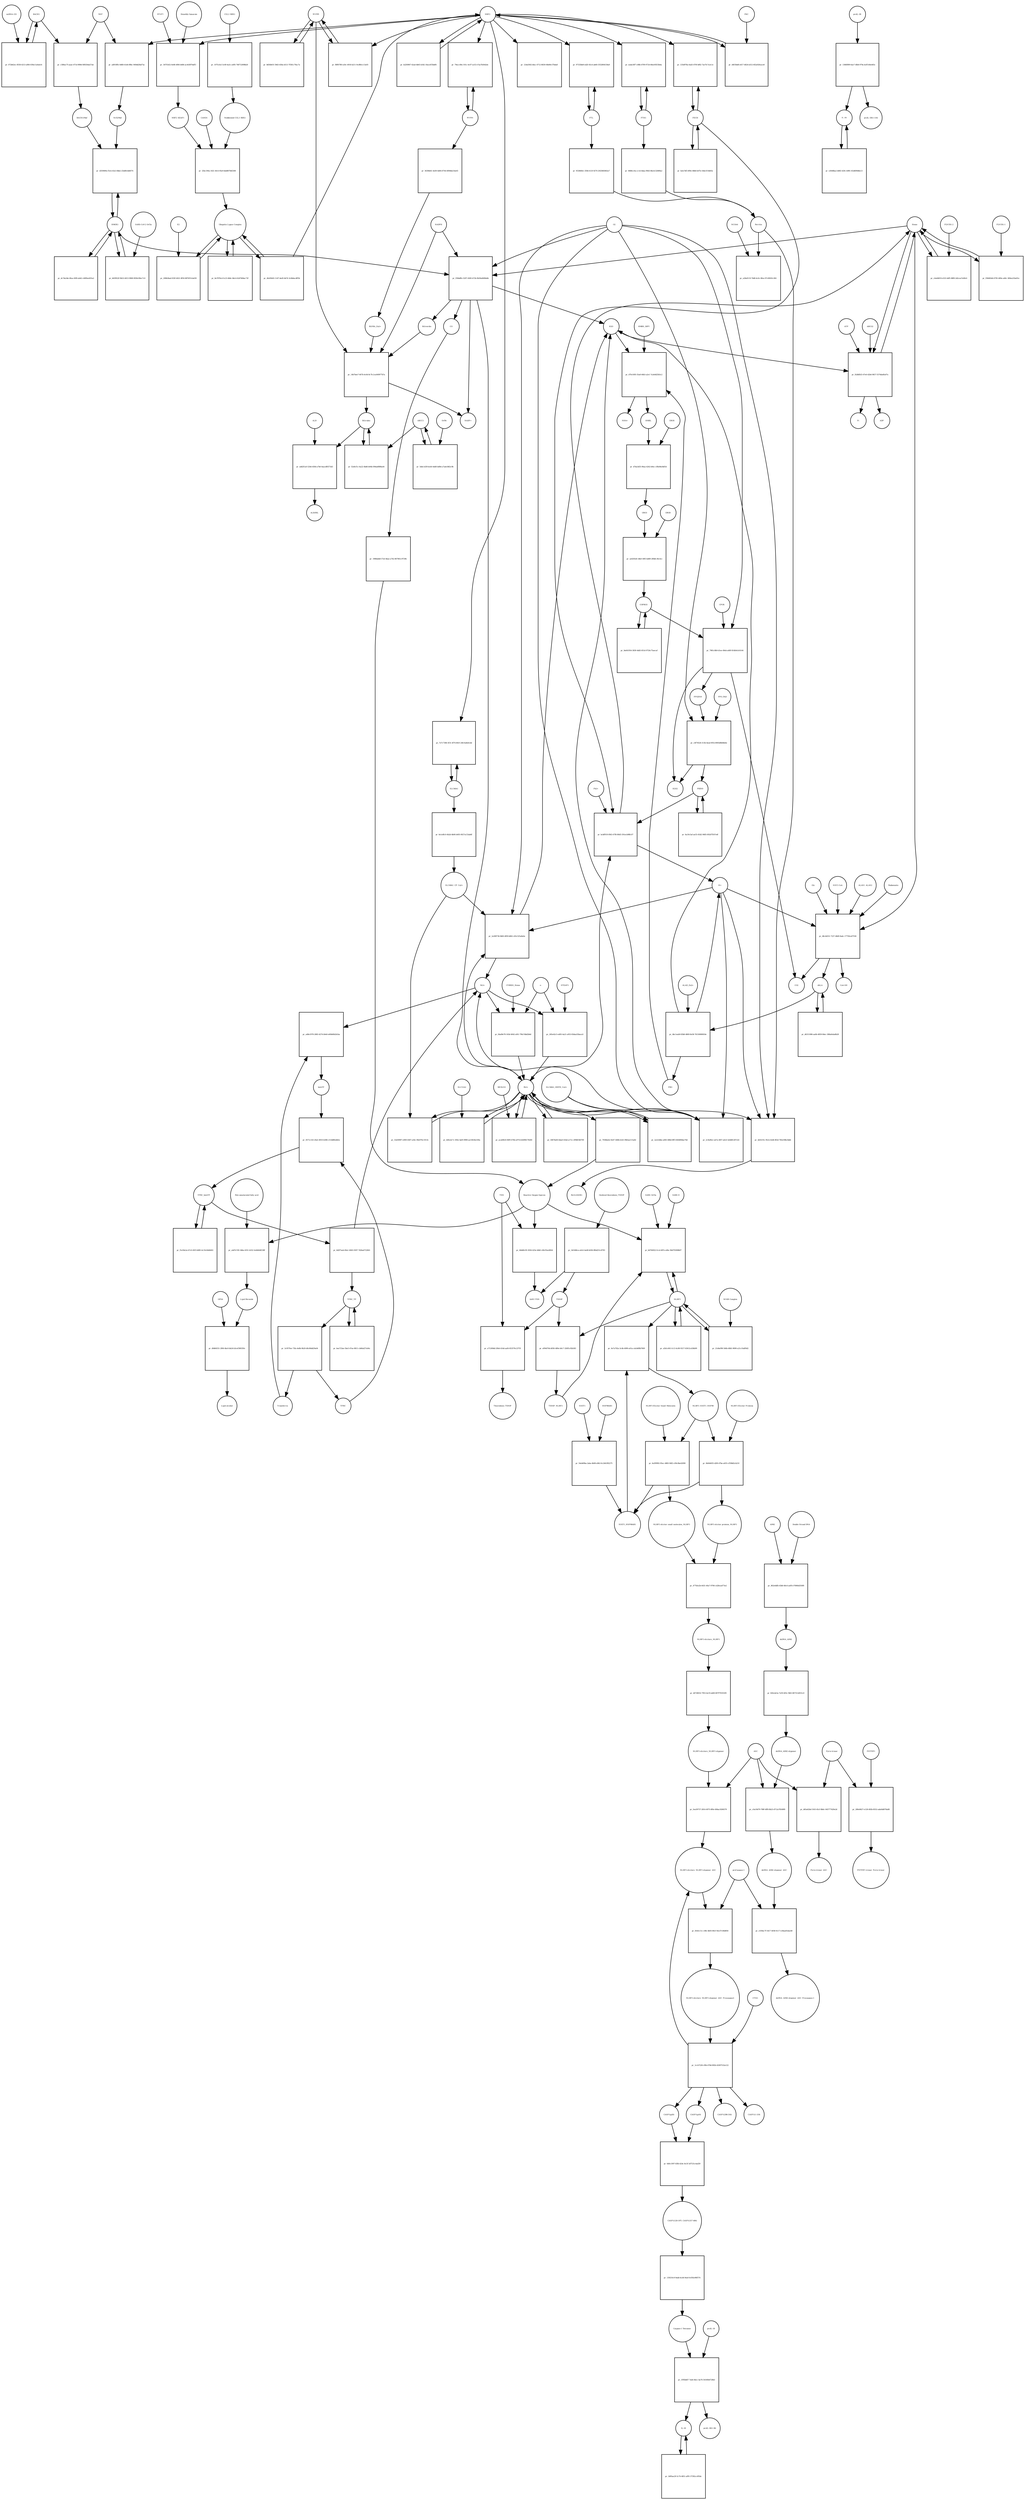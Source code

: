 strict digraph  {
Heme [annotation="urn_miriam_obo.chebi_CHEBI%3A30413", bipartite=0, cls="simple chemical", fontsize=4, label=Heme, shape=circle];
"pr_f30bdffe-5297-4585-b72b-9b39a849bb4b" [annotation="", bipartite=1, cls=process, fontsize=4, label="pr_f30bdffe-5297-4585-b72b-9b39a849bb4b", shape=square];
Biliverdin [annotation="urn_miriam_obo.chebi_CHEBI%3A17033", bipartite=0, cls="simple chemical", fontsize=4, label=Biliverdin, shape=circle];
HMOX1 [annotation=urn_miriam_uniprot_P09601, bipartite=0, cls=macromolecule, fontsize=4, label=HMOX1, shape=circle];
O2 [annotation="urn_miriam_obo.chebi_CHEBI%3A15379", bipartite=0, cls="simple chemical", fontsize=4, label=O2, shape=circle];
NADPH [annotation="urn_miriam_obo.chebi_CHEBI%3A16474", bipartite=0, cls="simple chemical", fontsize=4, label=NADPH, shape=circle];
H2O [annotation="urn_miriam_obo.chebi_CHEBI%3A15377", bipartite=0, cls="simple chemical", fontsize=4, label=H2O, shape=circle];
"Fe2+" [annotation="urn_miriam_obo.chebi_CHEBI%3A29033", bipartite=0, cls="simple chemical", fontsize=4, label="Fe2+", shape=circle];
"NADP+" [annotation="urn_miriam_obo.chebi_CHEBI%3A18009", bipartite=0, cls="simple chemical", fontsize=4, label="NADP+", shape=circle];
CO [annotation="urn_miriam_obo.chebi_CHEBI%3A17245", bipartite=0, cls="simple chemical", fontsize=4, label=CO, shape=circle];
"pr_c6a64819-e533-4df5-88f8-2d2cea7e69c6" [annotation="", bipartite=1, cls=process, fontsize=4, label="pr_c6a64819-e533-4df5-88f8-2d2cea7e69c6", shape=square];
"FLVCR1-2" [annotation=urn_miriam_uniprot_Q9Y5Y0, bipartite=0, cls=macromolecule, fontsize=4, label="FLVCR1-2", shape=circle];
"pr_14b7bee7-667b-4c0d-8c7b-2ca049977b7a" [annotation="", bipartite=1, cls=process, fontsize=4, label="pr_14b7bee7-667b-4c0d-8c7b-2ca049977b7a", shape=square];
Bilirubin [annotation="urn_miriam_obo.chebi_CHEBI%3A16990", bipartite=0, cls="simple chemical", fontsize=4, label=Bilirubin, shape=circle];
BLVRB [annotation=urn_miriam_uniprot_P30043, bipartite=0, cls=macromolecule, fontsize=4, label=BLVRB, shape=circle];
"BLVRA_Zn2+" [annotation="urn_miriam_obo.chebi_CHEBI%3A29805|urn_miriam_uniprot_P53004", bipartite=0, cls=complex, fontsize=4, label="BLVRA_Zn2+", shape=circle];
"pr_f2e8cf1c-6a22-4bd6-b04b-094abf886a44" [annotation="", bipartite=1, cls=process, fontsize=4, label="pr_f2e8cf1c-6a22-4bd6-b04b-094abf886a44", shape=square];
ABCC1 [annotation=urn_miriam_uniprot_P02768, bipartite=0, cls=macromolecule, fontsize=4, label=ABCC1, shape=circle];
"pr_add2f1a0-520d-450b-a7b0-0aacdf6573d3" [annotation="", bipartite=1, cls=process, fontsize=4, label="pr_add2f1a0-520d-450b-a7b0-0aacdf6573d3", shape=square];
ALB [annotation=urn_miriam_uniprot_P02768, bipartite=0, cls=macromolecule, fontsize=4, label=ALB, shape=circle];
"ALB/BIL" [annotation="urn_miriam_uniprot_P02768|urn_miriam_obo.chebi_CHEBI%3A16990", bipartite=0, cls=complex, fontsize=4, label="ALB/BIL", shape=circle];
NRF2 [annotation="", bipartite=0, cls=macromolecule, fontsize=4, label=NRF2, shape=circle];
"pr_ad910ffe-0d68-41d4-89bc-949dd28af7ac" [annotation="", bipartite=1, cls=process, fontsize=4, label="pr_ad910ffe-0d68-41d4-89bc-949dd28af7ac", shape=square];
MAF [annotation=urn_miriam_uniprot_O75444, bipartite=0, cls=macromolecule, fontsize=4, label=MAF, shape=circle];
"Nrf2/Maf" [annotation="", bipartite=0, cls=complex, fontsize=4, label="Nrf2/Maf", shape=circle];
"pr_c586ac7f-aaae-471d-989d-f4f029ab27ab" [annotation="", bipartite=1, cls=process, fontsize=4, label="pr_c586ac7f-aaae-471d-989d-f4f029ab27ab", shape=square];
BACH1 [annotation=urn_miriam_uniprot_O14867, bipartite=0, cls=macromolecule, fontsize=4, label=BACH1, shape=circle];
"BACH1/Maf" [annotation="", bipartite=0, cls=complex, fontsize=4, label="BACH1/Maf", shape=circle];
"pr_072b62ec-8558-4213-af66-039a11a0ab14" [annotation="", bipartite=1, cls=process, fontsize=4, label="pr_072b62ec-8558-4213-af66-039a11a0ab14", shape=square];
"miRNA-155" [annotation=urn_miriam_ncbigene_406947, bipartite=0, cls="nucleic acid feature", fontsize=4, label="miRNA-155", shape=circle];
"pr_d359490e-f5cb-43e3-8bb2-25dd9cbb6074" [annotation="", bipartite=1, cls=process, fontsize=4, label="pr_d359490e-f5cb-43e3-8bb2-25dd9cbb6074", shape=square];
PRIN9 [annotation="urn_miriam_obo.chebi_CHEBI%3A15430", bipartite=0, cls="simple chemical", fontsize=4, label=PRIN9, shape=circle];
"pr_bcbff919-f843-47f8-80d5-591ecb98fc07" [annotation="", bipartite=1, cls=process, fontsize=4, label="pr_bcbff919-f843-47f8-80d5-591ecb98fc07", shape=square];
FECH [annotation=urn_miriam_uniprot_P22830, bipartite=0, cls=macromolecule, fontsize=4, label=FECH, shape=circle];
"Pb2+" [annotation="urn_miriam_obo.chebi_CHEBI%3A27889", bipartite=0, cls="simple chemical", fontsize=4, label="Pb2+", shape=circle];
"H+" [annotation="urn_miriam_obo.chebi_CHEBI%3A15378", bipartite=0, cls="simple chemical", fontsize=4, label="H+", shape=circle];
"SUCC-CoA" [annotation="urn_miriam_obo.chebi_CHEBI%3A57292", bipartite=0, cls="simple chemical", fontsize=4, label="SUCC-CoA", shape=circle];
"pr_48c4d331-7227-48d9-9adc-17759ca07558" [annotation="", bipartite=1, cls=process, fontsize=4, label="pr_48c4d331-7227-48d9-9adc-17759ca07558", shape=square];
dALA [annotation="urn_miriam_obo.chebi_CHEBI%3A356416", bipartite=0, cls="simple chemical", fontsize=4, label=dALA, shape=circle];
ALAS1_ALAS2 [annotation="urn_miriam_uniprot_P13196|urn_miriam_uniprot_P22557", bipartite=0, cls=complex, fontsize=4, label=ALAS1_ALAS2, shape=circle];
Panhematin [annotation="urn_miriam_obo.chebi_CHEBI%3A50385", bipartite=0, cls="simple chemical", fontsize=4, label=Panhematin, shape=circle];
Gly [annotation="urn_miriam_obo.chebi_CHEBI%3A57305", bipartite=0, cls="simple chemical", fontsize=4, label=Gly, shape=circle];
"CoA-SH" [annotation="urn_miriam_obo.chebi_CHEBI%3A15346", bipartite=0, cls="simple chemical", fontsize=4, label="CoA-SH", shape=circle];
CO2 [annotation="urn_miriam_obo.chebi_CHEBI%3A16526", bipartite=0, cls="simple chemical", fontsize=4, label=CO2, shape=circle];
"pr_347f1b52-0e86-4f66-b484-ac443870aff3" [annotation="", bipartite=1, cls=process, fontsize=4, label="pr_347f1b52-0e86-4f66-b484-ac443870aff3", shape=square];
KEAP1 [annotation=urn_miriam_uniprot_Q14145, bipartite=0, cls=macromolecule, fontsize=4, label=KEAP1, shape=circle];
NRF2_KEAP1 [annotation="urn_miriam_uniprot_Q14145|urn_miriam_uniprot_Q16236", bipartite=0, cls=complex, fontsize=4, label=NRF2_KEAP1, shape=circle];
"Dimethly fumarate" [annotation="urn_miriam_obo.chebi_CHEBI%3A76004", bipartite=0, cls="simple chemical", fontsize=4, label="Dimethly fumarate", shape=circle];
"Ubiquitin Ligase Complex" [annotation="urn_miriam_uniprot_Q14145|urn_miriam_uniprot_Q15843|urn_miriam_uniprot_Q13618|urn_miriam_uniprot_P62877|urn_miriam_uniprot_Q16236|urn_miriam_uniprot_P0CG48|urn_miriam_pubmed_19940261|urn_miriam_interpro_IPR000608", bipartite=0, cls=complex, fontsize=4, label="Ubiquitin Ligase Complex", shape=circle];
"pr_8a7878cd-5c23-48dc-8dc4-62d7484ac72f" [annotation="", bipartite=1, cls=process, fontsize=4, label="pr_8a7878cd-5c23-48dc-8dc4-62d7484ac72f", shape=square];
"pr_4bc1eab9-83b8-4869-8e58-76150080818e" [annotation="", bipartite=1, cls=process, fontsize=4, label="pr_4bc1eab9-83b8-4869-8e58-76150080818e", shape=square];
PBG [annotation="urn_miriam_obo.chebi_CHEBI%3A58126", bipartite=0, cls="simple chemical", fontsize=4, label=PBG, shape=circle];
"ALAD_Zn2+" [annotation="urn_miriam_uniprot_P13716|urn_miriam_obo.chebi_CHEBI%3A29105", bipartite=0, cls=complex, fontsize=4, label="ALAD_Zn2+", shape=circle];
"pr_47fe1695-55a8-44b3-a2e1-7a3e8d25b5c2" [annotation="", bipartite=1, cls=process, fontsize=4, label="pr_47fe1695-55a8-44b3-a2e1-7a3e8d25b5c2", shape=square];
HMBL [annotation="urn_miriam_obo.chebi_CHEBI%3A57845", bipartite=0, cls="simple chemical", fontsize=4, label=HMBL, shape=circle];
HMBS_DIPY [annotation="urn_miriam_obo.chebi_CHEBI%3A36319|urn_miriam_uniprot_P08397", bipartite=0, cls=complex, fontsize=4, label=HMBS_DIPY, shape=circle];
"NH4+" [annotation="urn_miriam_obo.chebi_CHEBI%3A28938", bipartite=0, cls="simple chemical", fontsize=4, label="NH4+", shape=circle];
"pr_d7da3d35-96aa-4242-b9ec-cf8e84e4bf5d" [annotation="", bipartite=1, cls=process, fontsize=4, label="pr_d7da3d35-96aa-4242-b9ec-cf8e84e4bf5d", shape=square];
URO3 [annotation="urn_miriam_obo.chebi_CHEBI%3A15437", bipartite=0, cls="simple chemical", fontsize=4, label=URO3, shape=circle];
UROS [annotation=urn_miriam_uniprot_P10746, bipartite=0, cls=macromolecule, fontsize=4, label=UROS, shape=circle];
"pr_ae6292d1-b8ef-49f3-bd69-2f6bfc36c4cc" [annotation="", bipartite=1, cls=process, fontsize=4, label="pr_ae6292d1-b8ef-49f3-bd69-2f6bfc36c4cc", shape=square];
COPRO3 [annotation="urn_miriam_obo.chebi_CHEBI%3A15439", bipartite=0, cls="simple chemical", fontsize=4, label=COPRO3, shape=circle];
UROD [annotation=urn_miriam_uniprot_P06132, bipartite=0, cls=macromolecule, fontsize=4, label=UROD, shape=circle];
"pr_7981c8b9-d1ee-49eb-a68f-814b9cb16144" [annotation="", bipartite=1, cls=process, fontsize=4, label="pr_7981c8b9-d1ee-49eb-a68f-814b9cb16144", shape=square];
PPGEN9 [annotation="urn_miriam_obo.chebi_CHEBI%3A15435", bipartite=0, cls="simple chemical", fontsize=4, label=PPGEN9, shape=circle];
CPOX [annotation=urn_miriam_uniprot_P36551, bipartite=0, cls=macromolecule, fontsize=4, label=CPOX, shape=circle];
H2O2 [annotation="urn_miriam_obo.chebi_CHEBI%3A16240", bipartite=0, cls="simple chemical", fontsize=4, label=H2O2, shape=circle];
"pr_c6f74526-313b-4ead-9f1b-8905d8b0bb4e" [annotation="", bipartite=1, cls=process, fontsize=4, label="pr_c6f74526-313b-4ead-9f1b-8905d8b0bb4e", shape=square];
PPO_FAD [annotation="urn_miriam_obo.chebi_CHEBI%3A16238|urn_miriam_uniprot_P50336", bipartite=0, cls=complex, fontsize=4, label=PPO_FAD, shape=circle];
"pr_b22f4967-42ad-4b65-b342-16acef55bdf4" [annotation="", bipartite=1, cls=process, fontsize=4, label="pr_b22f4967-42ad-4b65-b342-16acef55bdf4", shape=square];
"pr_d6311086-aa0b-4859-84ec-388a0eba8b28" [annotation="", bipartite=1, cls="uncertain process", fontsize=4, label="pr_d6311086-aa0b-4859-84ec-388a0eba8b28", shape=square];
"pr_9a641954-3830-4dd5-851d-9726c75aecaf" [annotation="", bipartite=1, cls="uncertain process", fontsize=4, label="pr_9a641954-3830-4dd5-851d-9726c75aecaf", shape=square];
"pr_6a19c5af-ae55-45d2-9485-692d7f547e4f" [annotation="", bipartite=1, cls="uncertain process", fontsize=4, label="pr_6a19c5af-ae55-45d2-9485-692d7f547e4f", shape=square];
"Poly-unsaturated fatty acid" [annotation="urn_miriam_obo.chebi_CHEBI%3A26208", bipartite=0, cls="simple chemical", fontsize=4, label="Poly-unsaturated fatty acid", shape=circle];
"pr_a4d7e7d5-5dba-4351-b332-5e0d444f238f" [annotation="", bipartite=1, cls=process, fontsize=4, label="pr_a4d7e7d5-5dba-4351-b332-5e0d444f238f", shape=square];
"Lipid Peroxide" [annotation="urn_miriam_obo.chebi_CHEBI%3A61051", bipartite=0, cls="simple chemical", fontsize=4, label="Lipid Peroxide", shape=circle];
"Reactive Oxygen Species" [annotation="urn_miriam_obo.chebi_CHEBI%3A26523", bipartite=0, cls="simple chemical", fontsize=4, label="Reactive Oxygen Species", shape=circle];
"pr_4d1fcf5c-95cb-42d4-8f2d-783e598e3bdb" [annotation="", bipartite=1, cls=process, fontsize=4, label="pr_4d1fcf5c-95cb-42d4-8f2d-783e598e3bdb", shape=square];
"Fe(3+)O(OH)" [annotation="urn_miriam_obo.chebi_CHEBI%3A78619", bipartite=0, cls="simple chemical", fontsize=4, label="Fe(3+)O(OH)", shape=circle];
Ferritin [annotation=urn_miriam_uniprot_P02794, bipartite=0, cls=complex, fontsize=4, label=Ferritin, shape=circle];
"pr_53e00997-e909-4587-a56c-90e976c1911b" [annotation="", bipartite=1, cls=process, fontsize=4, label="pr_53e00997-e909-4587-a56c-90e976c1911b", shape=square];
"SLC40A1_CP_Cu2+" [annotation="urn_miriam_uniprot_P00450|urn_miriam_uniprot_Q9NP59|urn_miriam_obo.chebi_CHEBI%3A29036", bipartite=0, cls=complex, fontsize=4, label="SLC40A1_CP_Cu2+", shape=circle];
"pr_2a589736-8bf6-4f09-b862-c83c525a8e6e" [annotation="", bipartite=1, cls=process, fontsize=4, label="pr_2a589736-8bf6-4f09-b862-c83c525a8e6e", shape=square];
"Fe3+" [annotation="urn_miriam_obo.chebi_CHEBI%3A29034", bipartite=0, cls="simple chemical", fontsize=4, label="Fe3+", shape=circle];
SLC40A1 [annotation=urn_miriam_ncbigene_30061, bipartite=0, cls="nucleic acid feature", fontsize=4, label=SLC40A1, shape=circle];
"pr_7e7c7384-5f31-4f74-861f-24fc0a8e6cbd" [annotation="", bipartite=1, cls=process, fontsize=4, label="pr_7e7c7384-5f31-4f74-861f-24fc0a8e6cbd", shape=square];
FTH1 [annotation=urn_miriam_ncbigene_2495, bipartite=0, cls="nucleic acid feature", fontsize=4, label=FTH1, shape=circle];
"pr_eada18f7-c88b-4709-9724-66ee95f33b4a" [annotation="", bipartite=1, cls=process, fontsize=4, label="pr_eada18f7-c88b-4709-9724-66ee95f33b4a", shape=square];
FTL [annotation=urn_miriam_ncbigene_2512, bipartite=0, cls="nucleic acid feature", fontsize=4, label=FTL, shape=circle];
"pr_97333bb9-ed2f-45c4-ab60-3552804158a9" [annotation="", bipartite=1, cls=process, fontsize=4, label="pr_97333bb9-ed2f-45c4-ab60-3552804158a9", shape=square];
"pr_0688cc0a-cc1d-4daa-99d3-8bcb132889a2" [annotation="", bipartite=1, cls=process, fontsize=4, label="pr_0688cc0a-cc1d-4daa-99d3-8bcb132889a2", shape=square];
"pr_953840b1-359d-413f-9270-2925883662e7" [annotation="", bipartite=1, cls=process, fontsize=4, label="pr_953840b1-359d-413f-9270-2925883662e7", shape=square];
"pr_135d978a-0ad3-470f-bf82-7ae7fc7a3c1e" [annotation="", bipartite=1, cls=process, fontsize=4, label="pr_135d978a-0ad3-470f-bf82-7ae7fc7a3c1e", shape=square];
"pr_fafa7df3-8f9e-48b8-b47b-10de1f14b05e" [annotation="", bipartite=1, cls=process, fontsize=4, label="pr_fafa7df3-8f9e-48b8-b47b-10de1f14b05e", shape=square];
"pr_dc7da3de-6faa-45f8-ab42-c40f0ee655a2" [annotation="", bipartite=1, cls=process, fontsize=4, label="pr_dc7da3de-6faa-45f8-ab42-c40f0ee655a2", shape=square];
BLVRA [annotation=urn_miriam_ncbigene_644, bipartite=0, cls="nucleic acid feature", fontsize=4, label=BLVRA, shape=circle];
"pr_79acc49a-101c-4c07-acf2-e7aa7b5642dc" [annotation="", bipartite=1, cls=process, fontsize=4, label="pr_79acc49a-101c-4c07-acf2-e7aa7b5642dc", shape=square];
"pr_f8ff6780-e20c-4918-b211-9cd9b1c13a93" [annotation="", bipartite=1, cls=process, fontsize=4, label="pr_f8ff6780-e20c-4918-b211-9cd9b1c13a93", shape=square];
"pr_8d56b01f-39d3-458a-b513-7f581c79ac7a" [annotation="", bipartite=1, cls=process, fontsize=4, label="pr_8d56b01f-39d3-458a-b513-7f581c79ac7a", shape=square];
"pr_3639bfd1-4e69-4d04-8744-6f00bb21be45" [annotation="", bipartite=1, cls=process, fontsize=4, label="pr_3639bfd1-4e69-4d04-8744-6f00bb21be45", shape=square];
"pr_6e1e8fc0-4b2d-4b06-b493-0027a133ab6f" [annotation="", bipartite=1, cls=process, fontsize=4, label="pr_6e1e8fc0-4b2d-4b06-b493-0027a133ab6f", shape=square];
"pr_a28a9119-76d8-4c0c-8fea-97c08501c961" [annotation="", bipartite=1, cls=process, fontsize=4, label="pr_a28a9119-76d8-4c0c-8fea-97c08501c961", shape=square];
NCOA4 [annotation=urn_miriam_uniprot_Q13772, bipartite=0, cls=macromolecule, fontsize=4, label=NCOA4, shape=circle];
"pr_fdad9e78-165d-4042-af41-79fa7dbd2b6d" [annotation="", bipartite=1, cls=process, fontsize=4, label="pr_fdad9e78-165d-4042-af41-79fa7dbd2b6d", shape=square];
CYBRD1_Heme [annotation="urn_miriam_uniprot_Q53TN4|urn_miriam_obo.chebi_CHEBI%3A30413", bipartite=0, cls=complex, fontsize=4, label=CYBRD1_Heme, shape=circle];
"e-" [annotation="urn_miriam_obo.chebi_CHEBI%3A10545", bipartite=0, cls="simple chemical", fontsize=4, label="e-", shape=circle];
"pr_b04cdc7c-595e-4af0-9990-ae10434e100a" [annotation="", bipartite=1, cls=process, fontsize=4, label="pr_b04cdc7c-595e-4af0-9990-ae10434e100a", shape=square];
SLC11A2 [annotation=urn_miriam_uniprot_P49281, bipartite=0, cls=macromolecule, fontsize=4, label=SLC11A2, shape=circle];
"pr_d9d64551-2f66-4bc6-bb24-b3cef380350c" [annotation="", bipartite=1, cls=process, fontsize=4, label="pr_d9d64551-2f66-4bc6-bb24-b3cef380350c", shape=square];
"Lipid alcohol" [annotation="urn_miriam_obo.chebi_CHEBI%3A24026", bipartite=0, cls="simple chemical", fontsize=4, label="Lipid alcohol", shape=circle];
GPX4 [annotation=urn_miriam_uniprot_P36969, bipartite=0, cls=macromolecule, fontsize=4, label=GPX4, shape=circle];
"pr_b65f922f-9b53-4013-9969-9f28c99ec7c0" [annotation="", bipartite=1, cls=process, fontsize=4, label="pr_b65f922f-9b53-4013-9969-9f28c99ec7c0", shape=square];
"SARS-CoV-2 Orf3a" [annotation="urn_miriam_uniprot_P0DTC3|urn_miriam_taxonomy_2697049", bipartite=0, cls=macromolecule, fontsize=4, label="SARS-CoV-2 Orf3a", shape=circle];
"pr_7936beb2-9e47-448b-b1d1-f8b5ae115a82" [annotation="", bipartite=1, cls=process, fontsize=4, label="pr_7936beb2-9e47-448b-b1d1-f8b5ae115a82", shape=square];
"pr_5ddc1d39-bcb0-4dd0-bd9d-a7adcfd62c9b" [annotation="", bipartite=1, cls=process, fontsize=4, label="pr_5ddc1d39-bcb0-4dd0-bd9d-a7adcfd62c9b", shape=square];
Orf9c [annotation=urn_miriam_taxonomy_2697049, bipartite=0, cls=macromolecule, fontsize=4, label=Orf9c, shape=circle];
CUL3_RBX1 [annotation="urn_miriam_uniprot_Q13618|urn_miriam_uniprot_P62877", bipartite=0, cls=complex, fontsize=4, label=CUL3_RBX1, shape=circle];
"pr_1075cfa5-5c69-4a3c-a495-748712698b26" [annotation="", bipartite=1, cls=process, fontsize=4, label="pr_1075cfa5-5c69-4a3c-a495-748712698b26", shape=square];
"Neddylated CUL3_RBX1" [annotation="urn_miriam_uniprot_Q15843|urn_miriam_uniprot_Q13618|urn_miriam_uniprot_P62877", bipartite=0, cls=complex, fontsize=4, label="Neddylated CUL3_RBX1", shape=circle];
"pr_124a0362-bfac-4712-8630-04b00c57bda8" [annotation="", bipartite=1, cls=process, fontsize=4, label="pr_124a0362-bfac-4712-8630-04b00c57bda8", shape=square];
"pr_25bc190a-1821-4fc6-95e9-bbd8078d5308" [annotation="", bipartite=1, cls=process, fontsize=4, label="pr_25bc190a-1821-4fc6-95e9-bbd8078d5308", shape=square];
CAND1 [annotation=urn_miriam_uniprot_Q86VP6, bipartite=0, cls=macromolecule, fontsize=4, label=CAND1, shape=circle];
E2 [annotation=urn_miriam_interpro_IPR000608, bipartite=0, cls=macromolecule, fontsize=4, label=E2, shape=circle];
"pr_208b3bad-933f-4021-8f50-887fd7e5a639" [annotation="", bipartite=1, cls=process, fontsize=4, label="pr_208b3bad-933f-4021-8f50-887fd7e5a639", shape=square];
"pr_d4f1fbd8-e617-4824-b312-6f2a92feace8" [annotation="", bipartite=1, cls=process, fontsize=4, label="pr_d4f1fbd8-e617-4824-b312-6f2a92feace8", shape=square];
PKC [annotation="urn_miriam_pubmed_12198130|urn_miriam_interpro_IPR012233", bipartite=0, cls=macromolecule, fontsize=4, label=PKC, shape=circle];
"pr_f38483d4-6795-409e-a40c-369ea31be91e" [annotation="", bipartite=1, cls=process, fontsize=4, label="pr_f38483d4-6795-409e-a40c-369ea31be91e", shape=square];
"FLVCR1-1" [annotation=urn_miriam_uniprot_Q9Y5Y0, bipartite=0, cls=macromolecule, fontsize=4, label="FLVCR1-1", shape=circle];
"pr_92dbfb53-47e6-42b4-9657-5574da6fa07a" [annotation="", bipartite=1, cls=process, fontsize=4, label="pr_92dbfb53-47e6-42b4-9657-5574da6fa07a", shape=square];
ABCG2 [annotation=urn_miriam_uniprot_Q9UNQ0, bipartite=0, cls="macromolecule multimer", fontsize=4, label=ABCG2, shape=circle];
ATP [annotation="urn_miriam_obo.chebi_CHEBI%3A30616", bipartite=0, cls="simple chemical", fontsize=4, label=ATP, shape=circle];
Pi [annotation="urn_miriam_obo.chebi_CHEBI%3A18367", bipartite=0, cls="simple chemical", fontsize=4, label=Pi, shape=circle];
ADP [annotation="urn_miriam_obo.chebi_CHEBI%3A456216", bipartite=0, cls="simple chemical", fontsize=4, label=ADP, shape=circle];
"pr_2a3cb4be-a083-486d-8ff3-6644f68ae76d" [annotation="", bipartite=1, cls=process, fontsize=4, label="pr_2a3cb4be-a083-486d-8ff3-6644f68ae76d", shape=square];
"SLC40A1_HEPH_Cu2+" [annotation="urn_miriam_uniprot_Q9BQS7|urn_miriam_uniprot_Q9NP59|urn_miriam_obo.chebi_CHEBI%3A28694", bipartite=0, cls=complex, fontsize=4, label="SLC40A1_HEPH_Cu2+", shape=circle];
"pr_2c9a9fa1-ab7a-4f47-a6c6-5e8d81287cb5" [annotation="", bipartite=1, cls=process, fontsize=4, label="pr_2c9a9fa1-ab7a-4f47-a6c6-5e8d81287cb5", shape=square];
"pr_ed8e1978-2883-4274-b9e8-e60b60b2b1ba" [annotation="", bipartite=1, cls=process, fontsize=4, label="pr_ed8e1978-2883-4274-b9e8-e60b60b2b1ba", shape=square];
Transferrin [annotation=urn_miriam_uniprot_P02787, bipartite=0, cls=macromolecule, fontsize=4, label=Transferrin, shape=circle];
holoTF [annotation="urn_miriam_uniprot_P02787|urn_miriam_obo.chebi_CHEBI%3A29034", bipartite=0, cls=complex, fontsize=4, label=holoTF, shape=circle];
TFRC [annotation=urn_miriam_uniprot_P02786, bipartite=0, cls="macromolecule multimer", fontsize=4, label=TFRC, shape=circle];
"pr_0571c143-20a5-4910-b308-c514d80edb5e" [annotation="", bipartite=1, cls=process, fontsize=4, label="pr_0571c143-20a5-4910-b308-c514d80edb5e", shape=square];
TFRC_holoTF [annotation="urn_miriam_uniprot_P02787|urn_miriam_obo.chebi_CHEBI%3A29034|urn_miriam_uniprot_P02786", bipartite=0, cls=complex, fontsize=4, label=TFRC_holoTF, shape=circle];
"pr_f1e50e2a-b7c0-45f3-b085-4c33c64d4402" [annotation="", bipartite=1, cls=process, fontsize=4, label="pr_f1e50e2a-b7c0-45f3-b085-4c33c64d4402", shape=square];
"pr_6d2f7aab-00a1-4045-9307-7d2ba4722841" [annotation="", bipartite=1, cls=process, fontsize=4, label="pr_6d2f7aab-00a1-4045-9307-7d2ba4722841", shape=square];
TFRC_TF [annotation="urn_miriam_uniprot_P02787|urn_miriam_uniprot_P02786", bipartite=0, cls=complex, fontsize=4, label=TFRC_TF, shape=circle];
"pr_265e42c5-ed05-4a21-a953-83daa55baca5" [annotation="", bipartite=1, cls=process, fontsize=4, label="pr_265e42c5-ed05-4a21-a953-83daa55baca5", shape=square];
STEAP3 [annotation=urn_miriam_uniprot_Q658P3, bipartite=0, cls=macromolecule, fontsize=4, label=STEAP3, shape=circle];
"pr_acafd9c8-06f9-474b-a974-b1b996178200" [annotation="", bipartite=1, cls=process, fontsize=4, label="pr_acafd9c8-06f9-474b-a974-b1b996178200", shape=square];
MCOLN1 [annotation=urn_miriam_uniprot_Q9GZU1, bipartite=0, cls=macromolecule, fontsize=4, label=MCOLN1, shape=circle];
"pr_5067be83-bba0-41bd-a17e-c3f9bf546709" [annotation="", bipartite=1, cls=process, fontsize=4, label="pr_5067be83-bba0-41bd-a17e-c3f9bf546709", shape=square];
"pr_bea723ae-5be5-47ae-8811-cb66af27a04c" [annotation="", bipartite=1, cls=process, fontsize=4, label="pr_bea723ae-5be5-47ae-8811-cb66af27a04c", shape=square];
"pr_3c957fee-73fa-4e8b-9b20-d0c86dd29a04" [annotation="", bipartite=1, cls=process, fontsize=4, label="pr_3c957fee-73fa-4e8b-9b20-d0c86dd29a04", shape=square];
"pr_4fa95645-11d7-4ed5-bb74-3c6b6acdff3b" [annotation="", bipartite=1, cls=process, fontsize=4, label="pr_4fa95645-11d7-4ed5-bb74-3c6b6acdff3b", shape=square];
"Oxidized thioredoxin_TXNIP" [annotation="urn_miriam_uniprot_P10599|urn_miriam_uniprot_Q9H3M7", bipartite=0, cls=complex, fontsize=4, label="Oxidized thioredoxin_TXNIP", shape=circle];
"pr_5d1466ca-a0c6-4a48-b036-8fbd251c8783" [annotation="", bipartite=1, cls=process, fontsize=4, label="pr_5d1466ca-a0c6-4a48-b036-8fbd251c8783", shape=square];
TXNIP [annotation=urn_miriam_uniprot_Q9H3M7, bipartite=0, cls=macromolecule, fontsize=4, label=TXNIP, shape=circle];
"2xHC-TXN" [annotation=urn_miriam_uniprot_P10599, bipartite=0, cls=macromolecule, fontsize=4, label="2xHC-TXN", shape=circle];
NLRP3 [annotation=urn_miriam_uniprot_Q96P20, bipartite=0, cls=macromolecule, fontsize=4, label=NLRP3, shape=circle];
"pr_21d4ef98-546b-48b5-9690-a21c10aff0d2" [annotation="", bipartite=1, cls=process, fontsize=4, label="pr_21d4ef98-546b-48b5-9690-a21c10aff0d2", shape=square];
"Nf-KB Complex" [annotation="urn_miriam_uniprot_P19838|urn_miriam_uniprot_Q04206|urn_miriam_uniprot_Q00653", bipartite=0, cls=complex, fontsize=4, label="Nf-KB Complex", shape=circle];
"pr_a5b1c661-fc13-4c80-9217-63612cd34b99" [annotation="", bipartite=1, cls=process, fontsize=4, label="pr_a5b1c661-fc13-4c80-9217-63612cd34b99", shape=square];
TXN [annotation=urn_miriam_uniprot_P10599, bipartite=0, cls=macromolecule, fontsize=4, label=TXN, shape=circle];
"pr_46dd0c95-5056-425e-b6bf-c60cf5ee083d" [annotation="", bipartite=1, cls=process, fontsize=4, label="pr_46dd0c95-5056-425e-b6bf-c60cf5ee083d", shape=square];
"pr_a71269dd-20b4-414d-aaf4-653570c2375f" [annotation="", bipartite=1, cls=process, fontsize=4, label="pr_a71269dd-20b4-414d-aaf4-653570c2375f", shape=square];
Thioredoxin_TXNIP [annotation="urn_miriam_uniprot_P10599|urn_miriam_uniprot_Q9H3M7", bipartite=0, cls=complex, fontsize=4, label=Thioredoxin_TXNIP, shape=circle];
HSP90AB1 [annotation=urn_miriam_uniprot_P08238, bipartite=0, cls=macromolecule, fontsize=4, label=HSP90AB1, shape=circle];
"pr_54eb69ba-2aba-4b08-a9b3-0c2441f82275" [annotation="", bipartite=1, cls=process, fontsize=4, label="pr_54eb69ba-2aba-4b08-a9b3-0c2441f82275", shape=square];
SUGT1 [annotation=urn_miriam_uniprot_Q9Y2Z0, bipartite=0, cls=macromolecule, fontsize=4, label=SUGT1, shape=circle];
SUGT1_HSP90AB1 [annotation="urn_miriam_uniprot_P08238|urn_miriam_uniprot_Q9Y2Z0", bipartite=0, cls=complex, fontsize=4, label=SUGT1_HSP90AB1, shape=circle];
"pr_0e7a702a-3c4b-4090-a01a-cdcb6f8b7669" [annotation="", bipartite=1, cls=process, fontsize=4, label="pr_0e7a702a-3c4b-4090-a01a-cdcb6f8b7669", shape=square];
NLRP3_SUGT1_HSP90 [annotation="urn_miriam_uniprot_P08238|urn_miriam_uniprot_Q96P20|urn_miriam_uniprot_Q9Y2Z0", bipartite=0, cls=complex, fontsize=4, label=NLRP3_SUGT1_HSP90, shape=circle];
"pr_ef94470d-d056-489e-b0c7-326f5c92b383" [annotation="", bipartite=1, cls=process, fontsize=4, label="pr_ef94470d-d056-489e-b0c7-326f5c92b383", shape=square];
TXNIP_NLRP3 [annotation="urn_miriam_uniprot_Q9H3M7|urn_miriam_uniprot_Q96P20", bipartite=0, cls=complex, fontsize=4, label=TXNIP_NLRP3, shape=circle];
"NLRP3 Elicitor Proteins" [annotation="urn_miriam_uniprot_P05067|urn_miriam_uniprot_P09616", bipartite=0, cls=macromolecule, fontsize=4, label="NLRP3 Elicitor Proteins", shape=circle];
"pr_6b044655-d2f6-47be-a655-cf59b82cb210" [annotation="", bipartite=1, cls=process, fontsize=4, label="pr_6b044655-d2f6-47be-a655-cf59b82cb210", shape=square];
"NLRP3 elicitor proteins_NLRP3" [annotation="urn_miriam_uniprot_P09616|urn_miriam_uniprot_P05067|urn_miriam_uniprot_Q96P20", bipartite=0, cls=complex, fontsize=4, label="NLRP3 elicitor proteins_NLRP3", shape=circle];
"NLRP3 Elicitor Small Molecules" [annotation="urn_miriam_obo.chebi_CHEBI%3A46661|urn_miriam_obo.chebi_CHEBI%3A16336|urn_miriam_obo.chebi_CHEBI%3A30563", bipartite=0, cls="simple chemical", fontsize=4, label="NLRP3 Elicitor Small Molecules", shape=circle];
"pr_6a5f9992-95ec-4883-94f2-c09c0be42090" [annotation="", bipartite=1, cls=process, fontsize=4, label="pr_6a5f9992-95ec-4883-94f2-c09c0be42090", shape=square];
"NLRP3 elicitor small molecules_NLRP3" [annotation="urn_miriam_obo.chebi_CHEBI%3A46661|urn_miriam_obo.chebi_CHEBI%3A16336|urn_miriam_obo.chebi_CHEBI%3A30563|urn_miriam_uniprot_Q96P20", bipartite=0, cls=complex, fontsize=4, label="NLRP3 elicitor small molecules_NLRP3", shape=circle];
"pr_477b5e2b-6431-40a7-9706-cd28caef73e2" [annotation="", bipartite=1, cls=process, fontsize=4, label="pr_477b5e2b-6431-40a7-9706-cd28caef73e2", shape=square];
"NLRP3 elicitors_NLRP3" [annotation="urn_miriam_uniprot_P05067|urn_miriam_uniprot_P09616|urn_miriam_uniprot_P08238|urn_miriam_uniprot_Q96P20|urn_miriam_uniprot_Q9Y2Z0|urn_miriam_obo.chebi_CHEBI%3A46661|urn_miriam_obo.chebi_CHEBI%3A16336|urn_miriam_obo.chebi_CHEBI%3A30563", bipartite=0, cls=complex, fontsize=4, label="NLRP3 elicitors_NLRP3", shape=circle];
"pr_d4728032-7953-4e19-ab00-807f791933f5" [annotation="", bipartite=1, cls=process, fontsize=4, label="pr_d4728032-7953-4e19-ab00-807f791933f5", shape=square];
"NLRP3 elicitors_NLRP3 oligomer" [annotation="urn_miriam_obo.chebi_CHEBI%3A36080", bipartite=0, cls="complex multimer", fontsize=4, label="NLRP3 elicitors_NLRP3 oligomer", shape=circle];
"pr_5ea59737-2814-4975-8f0e-684ac9206579" [annotation="", bipartite=1, cls=process, fontsize=4, label="pr_5ea59737-2814-4975-8f0e-684ac9206579", shape=square];
ASC [annotation=urn_miriam_uniprot_Q9ULZ3, bipartite=0, cls=macromolecule, fontsize=4, label=ASC, shape=circle];
"NLRP3 elicitors_NLRP3 oligomer_ASC" [annotation="urn_miriam_uniprot_Q9ULZ3|urn_miriam_obo.chebi_CHEBI%3A36080", bipartite=0, cls="complex multimer", fontsize=4, label="NLRP3 elicitors_NLRP3 oligomer_ASC", shape=circle];
"pr_8343c11c-c8fe-4b93-80cf-9ee37c66d856" [annotation="", bipartite=1, cls=process, fontsize=4, label="pr_8343c11c-c8fe-4b93-80cf-9ee37c66d856", shape=square];
"proCaspase-1" [annotation=urn_miriam_uniprot_P29466, bipartite=0, cls=macromolecule, fontsize=4, label="proCaspase-1", shape=circle];
"NLRP3 elicitors_NLRP3 oligomer_ASC_Procaspase1" [annotation="urn_miriam_uniprot_P29466|urn_miriam_uniprot_Q9ULZ3", bipartite=0, cls="complex multimer", fontsize=4, label="NLRP3 elicitors_NLRP3 oligomer_ASC_Procaspase1", shape=circle];
"pr_d65a62bd-3163-45cf-8b6c-045777429e2d" [annotation="", bipartite=1, cls=process, fontsize=4, label="pr_d65a62bd-3163-45cf-8b6c-045777429e2d", shape=square];
"Pyrin trimer" [annotation=urn_miriam_uniprot_O15553, bipartite=0, cls=complex, fontsize=4, label="Pyrin trimer", shape=circle];
"Pyrin trimer_ASC" [annotation="urn_miriam_uniprot_O15553|urn_miriam_uniprot_Q9ULZ3", bipartite=0, cls=complex, fontsize=4, label="Pyrin trimer_ASC", shape=circle];
"pr_280e8627-e128-492b-8552-ada0dd078a88" [annotation="", bipartite=1, cls=process, fontsize=4, label="pr_280e8627-e128-492b-8552-ada0dd078a88", shape=square];
PSTPIP1 [annotation=urn_miriam_uniprot_O43586, bipartite=0, cls="macromolecule multimer", fontsize=4, label=PSTPIP1, shape=circle];
"PSTPIP1 trimer_Pyrin trimer" [annotation="urn_miriam_uniprot_O15553|urn_miriam_uniprot_O43586", bipartite=0, cls=complex, fontsize=4, label="PSTPIP1 trimer_Pyrin trimer", shape=circle];
"Double Strand DNA" [annotation="urn_miriam_obo.chebi_CHEBI%3A16991", bipartite=0, cls="simple chemical", fontsize=4, label="Double Strand DNA", shape=circle];
"pr_802e6dfb-43b8-48c6-aef8-e70966d350f8" [annotation="", bipartite=1, cls=process, fontsize=4, label="pr_802e6dfb-43b8-48c6-aef8-e70966d350f8", shape=square];
dsDNA_AIM2 [annotation="urn_miriam_obo.chebi_CHEBI%3A16991|urn_miriam_uniprot_O14862", bipartite=0, cls=complex, fontsize=4, label=dsDNA_AIM2, shape=circle];
AIM2 [annotation=urn_miriam_uniprot_O14862, bipartite=0, cls=macromolecule, fontsize=4, label=AIM2, shape=circle];
"pr_826cde5a-7e59-405c-9bf2-867312d551c0" [annotation="", bipartite=1, cls=process, fontsize=4, label="pr_826cde5a-7e59-405c-9bf2-867312d551c0", shape=square];
"dsDNA_AIM2 oligomer" [annotation="urn_miriam_obo.chebi_CHEBI%3A36080", bipartite=0, cls=complex, fontsize=4, label="dsDNA_AIM2 oligomer", shape=circle];
"pr_c0a19d79-789f-4ff8-8b23-d712a78549f8" [annotation="", bipartite=1, cls=process, fontsize=4, label="pr_c0a19d79-789f-4ff8-8b23-d712a78549f8", shape=square];
"dsDNA_AIM2 oligomer_ASC" [annotation="urn_miriam_obo.chebi_CHEBI%3A36080|urn_miriam_uniprot_Q9ULZ3", bipartite=0, cls=complex, fontsize=4, label="dsDNA_AIM2 oligomer_ASC", shape=circle];
"pr_c039ac7f-5417-4058-9c17-e36aa81dae40" [annotation="", bipartite=1, cls=process, fontsize=4, label="pr_c039ac7f-5417-4058-9c17-e36aa81dae40", shape=square];
"dsDNA_AIM2 oligomer_ASC_Procaspase-1" [annotation="", bipartite=0, cls=complex, fontsize=4, label="dsDNA_AIM2 oligomer_ASC_Procaspase-1", shape=circle];
"pr_1ccb7228-cf6b-478d-892b-42007532a122" [annotation="", bipartite=1, cls=process, fontsize=4, label="pr_1ccb7228-cf6b-478d-892b-42007532a122", shape=square];
"CASP1(p20)" [annotation=urn_miriam_uniprot_P29466, bipartite=0, cls=macromolecule, fontsize=4, label="CASP1(p20)", shape=circle];
CTSG [annotation=urn_miriam_uniprot_P08311, bipartite=0, cls=macromolecule, fontsize=4, label=CTSG, shape=circle];
"CASP1(298-316)" [annotation=urn_miriam_uniprot_P29466, bipartite=0, cls=macromolecule, fontsize=4, label="CASP1(298-316)", shape=circle];
"CASP1(1-119)" [annotation=urn_miriam_uniprot_P29466, bipartite=0, cls=macromolecule, fontsize=4, label="CASP1(1-119)", shape=circle];
"CASP1(p10)" [annotation=urn_miriam_uniprot_P29466, bipartite=0, cls=macromolecule, fontsize=4, label="CASP1(p10)", shape=circle];
"pr_6d0c1997-83fb-424c-8c3f-5d7531c4ad39" [annotation="", bipartite=1, cls=process, fontsize=4, label="pr_6d0c1997-83fb-424c-8c3f-5d7531c4ad39", shape=square];
"CASP1(120-197)_CASP1(317-404)" [annotation=urn_miriam_uniprot_P29466, bipartite=0, cls=complex, fontsize=4, label="CASP1(120-197)_CASP1(317-404)", shape=circle];
"pr_139210c9-9add-4cd4-9ea0-fe592e96f574" [annotation="", bipartite=1, cls=process, fontsize=4, label="pr_139210c9-9add-4cd4-9ea0-fe592e96f574", shape=square];
"Caspase-1 Tetramer" [annotation=urn_miriam_uniprot_P29466, bipartite=0, cls="complex multimer", fontsize=4, label="Caspase-1 Tetramer", shape=circle];
"proIL-1B" [annotation=urn_miriam_uniprot_P01584, bipartite=0, cls=macromolecule, fontsize=4, label="proIL-1B", shape=circle];
"pr_1366f899-6ae7-4fb8-979a-bcff140e465c" [annotation="", bipartite=1, cls=process, fontsize=4, label="pr_1366f899-6ae7-4fb8-979a-bcff140e465c", shape=square];
"IL-1B" [annotation=urn_miriam_uniprot_P01584, bipartite=0, cls=macromolecule, fontsize=4, label="IL-1B", shape=circle];
"proIL-1B(1-116)" [annotation=urn_miriam_uniprot_P01584, bipartite=0, cls=macromolecule, fontsize=4, label="proIL-1B(1-116)", shape=circle];
"pr_e3648ba2-b883-429c-b9f6-102d699d6e13" [annotation="", bipartite=1, cls="omitted process", fontsize=4, label="pr_e3648ba2-b883-429c-b9f6-102d699d6e13", shape=square];
"pr_b6764922-fccd-487e-a0bc-9b47f2008b97" [annotation="", bipartite=1, cls=process, fontsize=4, label="pr_b6764922-fccd-487e-a0bc-9b47f2008b97", shape=square];
"SARS E" [annotation=urn_miriam_uniprot_P59637, bipartite=0, cls=macromolecule, fontsize=4, label="SARS E", shape=circle];
"SARS Orf3a" [annotation=urn_miriam_uniprot_P59632, bipartite=0, cls=macromolecule, fontsize=4, label="SARS Orf3a", shape=circle];
"proIL-18" [annotation=urn_miriam_uniprot_Q14116, bipartite=0, cls=macromolecule, fontsize=4, label="proIL-18", shape=circle];
"pr_1f95bb67-7ab4-4bcc-ba76-54160b4728b3" [annotation="", bipartite=1, cls=process, fontsize=4, label="pr_1f95bb67-7ab4-4bcc-ba76-54160b4728b3", shape=square];
"IL-18" [annotation=urn_miriam_uniprot_Q14116, bipartite=0, cls=macromolecule, fontsize=4, label="IL-18", shape=circle];
"proIL-18(1-36)" [annotation=urn_miriam_uniprot_Q14116, bipartite=0, cls=macromolecule, fontsize=4, label="proIL-18(1-36)", shape=circle];
"pr_3d95ae29-5c74-4851-af95-37392cc0f5dc" [annotation="", bipartite=1, cls="omitted process", fontsize=4, label="pr_3d95ae29-5c74-4851-af95-37392cc0f5dc", shape=square];
"pr_1988abb8-57af-4bae-a742-867061c9729b" [annotation="", bipartite=1, cls=process, fontsize=4, label="pr_1988abb8-57af-4bae-a742-867061c9729b", shape=square];
Heme -> "pr_f30bdffe-5297-4585-b72b-9b39a849bb4b"  [annotation="", interaction_type=consumption];
Heme -> "pr_c6a64819-e533-4df5-88f8-2d2cea7e69c6"  [annotation="", interaction_type=consumption];
Heme -> "pr_48c4d331-7227-48d9-9adc-17759ca07558"  [annotation=urn_miriam_pubmed_25446301, interaction_type=inhibition];
Heme -> "pr_f38483d4-6795-409e-a40c-369ea31be91e"  [annotation="", interaction_type=consumption];
Heme -> "pr_92dbfb53-47e6-42b4-9657-5574da6fa07a"  [annotation="", interaction_type=consumption];
"pr_f30bdffe-5297-4585-b72b-9b39a849bb4b" -> Biliverdin  [annotation="", interaction_type=production];
"pr_f30bdffe-5297-4585-b72b-9b39a849bb4b" -> H2O  [annotation="", interaction_type=production];
"pr_f30bdffe-5297-4585-b72b-9b39a849bb4b" -> "Fe2+"  [annotation="", interaction_type=production];
"pr_f30bdffe-5297-4585-b72b-9b39a849bb4b" -> "NADP+"  [annotation="", interaction_type=production];
"pr_f30bdffe-5297-4585-b72b-9b39a849bb4b" -> CO  [annotation="", interaction_type=production];
Biliverdin -> "pr_14b7bee7-667b-4c0d-8c7b-2ca049977b7a"  [annotation="", interaction_type=consumption];
HMOX1 -> "pr_f30bdffe-5297-4585-b72b-9b39a849bb4b"  [annotation="", interaction_type=catalysis];
HMOX1 -> "pr_d359490e-f5cb-43e3-8bb2-25dd9cbb6074"  [annotation="", interaction_type=consumption];
HMOX1 -> "pr_dc7da3de-6faa-45f8-ab42-c40f0ee655a2"  [annotation="", interaction_type=consumption];
HMOX1 -> "pr_b65f922f-9b53-4013-9969-9f28c99ec7c0"  [annotation="", interaction_type=consumption];
O2 -> "pr_f30bdffe-5297-4585-b72b-9b39a849bb4b"  [annotation="", interaction_type=consumption];
O2 -> "pr_7981c8b9-d1ee-49eb-a68f-814b9cb16144"  [annotation="", interaction_type=consumption];
O2 -> "pr_c6f74526-313b-4ead-9f1b-8905d8b0bb4e"  [annotation="", interaction_type=consumption];
O2 -> "pr_4d1fcf5c-95cb-42d4-8f2d-783e598e3bdb"  [annotation="", interaction_type=consumption];
O2 -> "pr_2a589736-8bf6-4f09-b862-c83c525a8e6e"  [annotation="", interaction_type=consumption];
O2 -> "pr_2c9a9fa1-ab7a-4f47-a6c6-5e8d81287cb5"  [annotation="", interaction_type=consumption];
NADPH -> "pr_f30bdffe-5297-4585-b72b-9b39a849bb4b"  [annotation="", interaction_type=consumption];
NADPH -> "pr_14b7bee7-667b-4c0d-8c7b-2ca049977b7a"  [annotation="", interaction_type=consumption];
H2O -> "pr_47fe1695-55a8-44b3-a2e1-7a3e8d25b5c2"  [annotation="", interaction_type=consumption];
H2O -> "pr_92dbfb53-47e6-42b4-9657-5574da6fa07a"  [annotation="", interaction_type=consumption];
"Fe2+" -> "pr_bcbff919-f843-47f8-80d5-591ecb98fc07"  [annotation="", interaction_type=consumption];
"Fe2+" -> "pr_4d1fcf5c-95cb-42d4-8f2d-783e598e3bdb"  [annotation="", interaction_type=consumption];
"Fe2+" -> "pr_53e00997-e909-4587-a56c-90e976c1911b"  [annotation="", interaction_type=consumption];
"Fe2+" -> "pr_2a589736-8bf6-4f09-b862-c83c525a8e6e"  [annotation="", interaction_type=consumption];
"Fe2+" -> "pr_b04cdc7c-595e-4af0-9990-ae10434e100a"  [annotation="", interaction_type=consumption];
"Fe2+" -> "pr_7936beb2-9e47-448b-b1d1-f8b5ae115a82"  [annotation="urn_miriam_pubmed_26794443|urn_miriam_pubmed_30692038", interaction_type=catalysis];
"Fe2+" -> "pr_2a3cb4be-a083-486d-8ff3-6644f68ae76d"  [annotation="", interaction_type=consumption];
"Fe2+" -> "pr_2c9a9fa1-ab7a-4f47-a6c6-5e8d81287cb5"  [annotation="", interaction_type=consumption];
"Fe2+" -> "pr_acafd9c8-06f9-474b-a974-b1b996178200"  [annotation="", interaction_type=consumption];
"Fe2+" -> "pr_5067be83-bba0-41bd-a17e-c3f9bf546709"  [annotation="", interaction_type=consumption];
CO -> "pr_1988abb8-57af-4bae-a742-867061c9729b"  [annotation="urn_miriam_pubmed_28356568|urn_miriam_pubmed_25770182", interaction_type=inhibition];
"pr_c6a64819-e533-4df5-88f8-2d2cea7e69c6" -> Heme  [annotation="", interaction_type=production];
"FLVCR1-2" -> "pr_c6a64819-e533-4df5-88f8-2d2cea7e69c6"  [annotation="", interaction_type=catalysis];
"pr_14b7bee7-667b-4c0d-8c7b-2ca049977b7a" -> Bilirubin  [annotation="", interaction_type=production];
"pr_14b7bee7-667b-4c0d-8c7b-2ca049977b7a" -> "NADP+"  [annotation="", interaction_type=production];
Bilirubin -> "pr_f2e8cf1c-6a22-4bd6-b04b-094abf886a44"  [annotation="", interaction_type=consumption];
Bilirubin -> "pr_add2f1a0-520d-450b-a7b0-0aacdf6573d3"  [annotation="", interaction_type=consumption];
BLVRB -> "pr_14b7bee7-667b-4c0d-8c7b-2ca049977b7a"  [annotation="", interaction_type=catalysis];
BLVRB -> "pr_f8ff6780-e20c-4918-b211-9cd9b1c13a93"  [annotation="", interaction_type=consumption];
BLVRB -> "pr_8d56b01f-39d3-458a-b513-7f581c79ac7a"  [annotation="", interaction_type=consumption];
"BLVRA_Zn2+" -> "pr_14b7bee7-667b-4c0d-8c7b-2ca049977b7a"  [annotation="", interaction_type=catalysis];
"pr_f2e8cf1c-6a22-4bd6-b04b-094abf886a44" -> Bilirubin  [annotation="", interaction_type=production];
ABCC1 -> "pr_f2e8cf1c-6a22-4bd6-b04b-094abf886a44"  [annotation="", interaction_type=catalysis];
ABCC1 -> "pr_5ddc1d39-bcb0-4dd0-bd9d-a7adcfd62c9b"  [annotation="", interaction_type=consumption];
"pr_add2f1a0-520d-450b-a7b0-0aacdf6573d3" -> "ALB/BIL"  [annotation="", interaction_type=production];
ALB -> "pr_add2f1a0-520d-450b-a7b0-0aacdf6573d3"  [annotation="", interaction_type=consumption];
NRF2 -> "pr_ad910ffe-0d68-41d4-89bc-949dd28af7ac"  [annotation="", interaction_type=consumption];
NRF2 -> "pr_347f1b52-0e86-4f66-b484-ac443870aff3"  [annotation="", interaction_type=consumption];
NRF2 -> "pr_b22f4967-42ad-4b65-b342-16acef55bdf4"  [annotation="", interaction_type=consumption];
NRF2 -> "pr_7e7c7384-5f31-4f74-861f-24fc0a8e6cbd"  [annotation=urn_miriam_pubmed_30692038, interaction_type=catalysis];
NRF2 -> "pr_eada18f7-c88b-4709-9724-66ee95f33b4a"  [annotation=urn_miriam_pubmed_30692038, interaction_type=catalysis];
NRF2 -> "pr_97333bb9-ed2f-45c4-ab60-3552804158a9"  [annotation=urn_miriam_pubmed_30692038, interaction_type=catalysis];
NRF2 -> "pr_135d978a-0ad3-470f-bf82-7ae7fc7a3c1e"  [annotation="urn_miriam_pubmed_30692038|urn_miriam_pubmed_23766848", interaction_type=catalysis];
NRF2 -> "pr_79acc49a-101c-4c07-acf2-e7aa7b5642dc"  [annotation=urn_miriam_pubmed_30692038, interaction_type=catalysis];
NRF2 -> "pr_f8ff6780-e20c-4918-b211-9cd9b1c13a93"  [annotation=urn_miriam_pubmed_30692038, interaction_type=catalysis];
NRF2 -> "pr_124a0362-bfac-4712-8630-04b00c57bda8"  [annotation="", interaction_type=consumption];
NRF2 -> "pr_d4f1fbd8-e617-4824-b312-6f2a92feace8"  [annotation="", interaction_type=consumption];
"pr_ad910ffe-0d68-41d4-89bc-949dd28af7ac" -> "Nrf2/Maf"  [annotation="", interaction_type=production];
MAF -> "pr_ad910ffe-0d68-41d4-89bc-949dd28af7ac"  [annotation="", interaction_type=consumption];
MAF -> "pr_c586ac7f-aaae-471d-989d-f4f029ab27ab"  [annotation="", interaction_type=consumption];
"Nrf2/Maf" -> "pr_d359490e-f5cb-43e3-8bb2-25dd9cbb6074"  [annotation="urn_miriam_pubmed_10473555|urn_miriam_pubmed_31827672|urn_miriam_pubmed_30692038|urn_miriam_pubmed_29717933", interaction_type=catalysis];
"pr_c586ac7f-aaae-471d-989d-f4f029ab27ab" -> "BACH1/Maf"  [annotation="", interaction_type=production];
BACH1 -> "pr_c586ac7f-aaae-471d-989d-f4f029ab27ab"  [annotation="", interaction_type=consumption];
BACH1 -> "pr_072b62ec-8558-4213-af66-039a11a0ab14"  [annotation="", interaction_type=consumption];
"BACH1/Maf" -> "pr_d359490e-f5cb-43e3-8bb2-25dd9cbb6074"  [annotation="urn_miriam_pubmed_10473555|urn_miriam_pubmed_31827672|urn_miriam_pubmed_30692038|urn_miriam_pubmed_29717933", interaction_type=inhibition];
"pr_072b62ec-8558-4213-af66-039a11a0ab14" -> BACH1  [annotation="", interaction_type=production];
"miRNA-155" -> "pr_072b62ec-8558-4213-af66-039a11a0ab14"  [annotation="urn_miriam_pubmed_28082120|urn_miriam_pubmed_21982894", interaction_type=inhibition];
"pr_d359490e-f5cb-43e3-8bb2-25dd9cbb6074" -> HMOX1  [annotation="", interaction_type=production];
PRIN9 -> "pr_bcbff919-f843-47f8-80d5-591ecb98fc07"  [annotation="", interaction_type=consumption];
PRIN9 -> "pr_6a19c5af-ae55-45d2-9485-692d7f547e4f"  [annotation="", interaction_type=consumption];
"pr_bcbff919-f843-47f8-80d5-591ecb98fc07" -> Heme  [annotation="", interaction_type=production];
"pr_bcbff919-f843-47f8-80d5-591ecb98fc07" -> "H+"  [annotation="", interaction_type=production];
FECH -> "pr_bcbff919-f843-47f8-80d5-591ecb98fc07"  [annotation="", interaction_type=catalysis];
FECH -> "pr_135d978a-0ad3-470f-bf82-7ae7fc7a3c1e"  [annotation="", interaction_type=consumption];
FECH -> "pr_fafa7df3-8f9e-48b8-b47b-10de1f14b05e"  [annotation="", interaction_type=consumption];
"Pb2+" -> "pr_bcbff919-f843-47f8-80d5-591ecb98fc07"  [annotation="", interaction_type=inhibition];
"H+" -> "pr_48c4d331-7227-48d9-9adc-17759ca07558"  [annotation="", interaction_type=consumption];
"H+" -> "pr_4d1fcf5c-95cb-42d4-8f2d-783e598e3bdb"  [annotation="", interaction_type=consumption];
"H+" -> "pr_2a589736-8bf6-4f09-b862-c83c525a8e6e"  [annotation="", interaction_type=consumption];
"H+" -> "pr_2c9a9fa1-ab7a-4f47-a6c6-5e8d81287cb5"  [annotation="", interaction_type=consumption];
"SUCC-CoA" -> "pr_48c4d331-7227-48d9-9adc-17759ca07558"  [annotation="", interaction_type=consumption];
"pr_48c4d331-7227-48d9-9adc-17759ca07558" -> dALA  [annotation="", interaction_type=production];
"pr_48c4d331-7227-48d9-9adc-17759ca07558" -> "CoA-SH"  [annotation="", interaction_type=production];
"pr_48c4d331-7227-48d9-9adc-17759ca07558" -> CO2  [annotation="", interaction_type=production];
dALA -> "pr_4bc1eab9-83b8-4869-8e58-76150080818e"  [annotation="", interaction_type=consumption];
dALA -> "pr_d6311086-aa0b-4859-84ec-388a0eba8b28"  [annotation="", interaction_type=consumption];
ALAS1_ALAS2 -> "pr_48c4d331-7227-48d9-9adc-17759ca07558"  [annotation=urn_miriam_pubmed_25446301, interaction_type=catalysis];
Panhematin -> "pr_48c4d331-7227-48d9-9adc-17759ca07558"  [annotation=urn_miriam_pubmed_25446301, interaction_type=inhibition];
Gly -> "pr_48c4d331-7227-48d9-9adc-17759ca07558"  [annotation="", interaction_type=consumption];
"pr_347f1b52-0e86-4f66-b484-ac443870aff3" -> NRF2_KEAP1  [annotation="", interaction_type=production];
KEAP1 -> "pr_347f1b52-0e86-4f66-b484-ac443870aff3"  [annotation="", interaction_type=consumption];
NRF2_KEAP1 -> "pr_25bc190a-1821-4fc6-95e9-bbd8078d5308"  [annotation="", interaction_type=consumption];
"Dimethly fumarate" -> "pr_347f1b52-0e86-4f66-b484-ac443870aff3"  [annotation="urn_miriam_pubmed_15282312|urn_miriam_pubmed_20486766|urn_miriam_pubmed_31692987|urn_miriam_pubmed_15572695|urn_miriam_pubmed_32132672", interaction_type=inhibition];
"Ubiquitin Ligase Complex" -> "pr_8a7878cd-5c23-48dc-8dc4-62d7484ac72f"  [annotation="", interaction_type=consumption];
"Ubiquitin Ligase Complex" -> "pr_208b3bad-933f-4021-8f50-887fd7e5a639"  [annotation="", interaction_type=consumption];
"Ubiquitin Ligase Complex" -> "pr_4fa95645-11d7-4ed5-bb74-3c6b6acdff3b"  [annotation="", interaction_type=consumption];
"pr_8a7878cd-5c23-48dc-8dc4-62d7484ac72f" -> "Ubiquitin Ligase Complex"  [annotation="", interaction_type=production];
"pr_4bc1eab9-83b8-4869-8e58-76150080818e" -> PBG  [annotation="", interaction_type=production];
"pr_4bc1eab9-83b8-4869-8e58-76150080818e" -> "H+"  [annotation="", interaction_type=production];
"pr_4bc1eab9-83b8-4869-8e58-76150080818e" -> H2O  [annotation="", interaction_type=production];
PBG -> "pr_47fe1695-55a8-44b3-a2e1-7a3e8d25b5c2"  [annotation="", interaction_type=consumption];
"ALAD_Zn2+" -> "pr_4bc1eab9-83b8-4869-8e58-76150080818e"  [annotation="", interaction_type=catalysis];
"pr_47fe1695-55a8-44b3-a2e1-7a3e8d25b5c2" -> HMBL  [annotation="", interaction_type=production];
"pr_47fe1695-55a8-44b3-a2e1-7a3e8d25b5c2" -> "NH4+"  [annotation="", interaction_type=production];
HMBL -> "pr_d7da3d35-96aa-4242-b9ec-cf8e84e4bf5d"  [annotation="", interaction_type=consumption];
HMBS_DIPY -> "pr_47fe1695-55a8-44b3-a2e1-7a3e8d25b5c2"  [annotation="", interaction_type=catalysis];
"pr_d7da3d35-96aa-4242-b9ec-cf8e84e4bf5d" -> URO3  [annotation="", interaction_type=production];
URO3 -> "pr_ae6292d1-b8ef-49f3-bd69-2f6bfc36c4cc"  [annotation="", interaction_type=consumption];
UROS -> "pr_d7da3d35-96aa-4242-b9ec-cf8e84e4bf5d"  [annotation="", interaction_type=catalysis];
"pr_ae6292d1-b8ef-49f3-bd69-2f6bfc36c4cc" -> COPRO3  [annotation="", interaction_type=production];
COPRO3 -> "pr_7981c8b9-d1ee-49eb-a68f-814b9cb16144"  [annotation="", interaction_type=consumption];
COPRO3 -> "pr_9a641954-3830-4dd5-851d-9726c75aecaf"  [annotation="", interaction_type=consumption];
UROD -> "pr_ae6292d1-b8ef-49f3-bd69-2f6bfc36c4cc"  [annotation="", interaction_type=catalysis];
"pr_7981c8b9-d1ee-49eb-a68f-814b9cb16144" -> PPGEN9  [annotation="", interaction_type=production];
"pr_7981c8b9-d1ee-49eb-a68f-814b9cb16144" -> CO2  [annotation="", interaction_type=production];
"pr_7981c8b9-d1ee-49eb-a68f-814b9cb16144" -> H2O2  [annotation="", interaction_type=production];
PPGEN9 -> "pr_c6f74526-313b-4ead-9f1b-8905d8b0bb4e"  [annotation="", interaction_type=consumption];
CPOX -> "pr_7981c8b9-d1ee-49eb-a68f-814b9cb16144"  [annotation="", interaction_type=catalysis];
"pr_c6f74526-313b-4ead-9f1b-8905d8b0bb4e" -> PRIN9  [annotation="", interaction_type=production];
"pr_c6f74526-313b-4ead-9f1b-8905d8b0bb4e" -> H2O2  [annotation="", interaction_type=production];
PPO_FAD -> "pr_c6f74526-313b-4ead-9f1b-8905d8b0bb4e"  [annotation="", interaction_type=catalysis];
"pr_b22f4967-42ad-4b65-b342-16acef55bdf4" -> NRF2  [annotation="", interaction_type=production];
"pr_d6311086-aa0b-4859-84ec-388a0eba8b28" -> dALA  [annotation="", interaction_type=production];
"pr_9a641954-3830-4dd5-851d-9726c75aecaf" -> COPRO3  [annotation="", interaction_type=production];
"pr_6a19c5af-ae55-45d2-9485-692d7f547e4f" -> PRIN9  [annotation="", interaction_type=production];
"Poly-unsaturated fatty acid" -> "pr_a4d7e7d5-5dba-4351-b332-5e0d444f238f"  [annotation="", interaction_type=consumption];
"pr_a4d7e7d5-5dba-4351-b332-5e0d444f238f" -> "Lipid Peroxide"  [annotation="", interaction_type=production];
"Lipid Peroxide" -> "pr_d9d64551-2f66-4bc6-bb24-b3cef380350c"  [annotation="", interaction_type=consumption];
"Reactive Oxygen Species" -> "pr_a4d7e7d5-5dba-4351-b332-5e0d444f238f"  [annotation="urn_miriam_pubmed_26794443|urn_miriam_pubmed_30692038", interaction_type=catalysis];
"Reactive Oxygen Species" -> "pr_46dd0c95-5056-425e-b6bf-c60cf5ee083d"  [annotation="", interaction_type="necessary stimulation"];
"Reactive Oxygen Species" -> "pr_b6764922-fccd-487e-a0bc-9b47f2008b97"  [annotation="urn_miriam_pubmed_29789363|urn_miriam_pubmed_26331680", interaction_type="necessary stimulation"];
"pr_4d1fcf5c-95cb-42d4-8f2d-783e598e3bdb" -> "Fe(3+)O(OH)"  [annotation="", interaction_type=production];
Ferritin -> "pr_4d1fcf5c-95cb-42d4-8f2d-783e598e3bdb"  [annotation="", interaction_type=catalysis];
Ferritin -> "pr_a28a9119-76d8-4c0c-8fea-97c08501c961"  [annotation="", interaction_type=consumption];
"pr_53e00997-e909-4587-a56c-90e976c1911b" -> "Fe2+"  [annotation="", interaction_type=production];
"SLC40A1_CP_Cu2+" -> "pr_53e00997-e909-4587-a56c-90e976c1911b"  [annotation="", interaction_type=catalysis];
"SLC40A1_CP_Cu2+" -> "pr_2a589736-8bf6-4f09-b862-c83c525a8e6e"  [annotation="", interaction_type=catalysis];
"pr_2a589736-8bf6-4f09-b862-c83c525a8e6e" -> "Fe3+"  [annotation="", interaction_type=production];
"pr_2a589736-8bf6-4f09-b862-c83c525a8e6e" -> H2O  [annotation="", interaction_type=production];
"Fe3+" -> "pr_fdad9e78-165d-4042-af41-79fa7dbd2b6d"  [annotation="", interaction_type=consumption];
"Fe3+" -> "pr_ed8e1978-2883-4274-b9e8-e60b60b2b1ba"  [annotation="", interaction_type=consumption];
"Fe3+" -> "pr_265e42c5-ed05-4a21-a953-83daa55baca5"  [annotation="", interaction_type=consumption];
SLC40A1 -> "pr_7e7c7384-5f31-4f74-861f-24fc0a8e6cbd"  [annotation="", interaction_type=consumption];
SLC40A1 -> "pr_6e1e8fc0-4b2d-4b06-b493-0027a133ab6f"  [annotation="", interaction_type=consumption];
"pr_7e7c7384-5f31-4f74-861f-24fc0a8e6cbd" -> SLC40A1  [annotation="", interaction_type=production];
FTH1 -> "pr_eada18f7-c88b-4709-9724-66ee95f33b4a"  [annotation="", interaction_type=consumption];
FTH1 -> "pr_0688cc0a-cc1d-4daa-99d3-8bcb132889a2"  [annotation="", interaction_type=consumption];
"pr_eada18f7-c88b-4709-9724-66ee95f33b4a" -> FTH1  [annotation="", interaction_type=production];
FTL -> "pr_97333bb9-ed2f-45c4-ab60-3552804158a9"  [annotation="", interaction_type=consumption];
FTL -> "pr_953840b1-359d-413f-9270-2925883662e7"  [annotation="", interaction_type=consumption];
"pr_97333bb9-ed2f-45c4-ab60-3552804158a9" -> FTL  [annotation="", interaction_type=production];
"pr_0688cc0a-cc1d-4daa-99d3-8bcb132889a2" -> Ferritin  [annotation="", interaction_type=production];
"pr_953840b1-359d-413f-9270-2925883662e7" -> Ferritin  [annotation="", interaction_type=production];
"pr_135d978a-0ad3-470f-bf82-7ae7fc7a3c1e" -> FECH  [annotation="", interaction_type=production];
"pr_fafa7df3-8f9e-48b8-b47b-10de1f14b05e" -> FECH  [annotation="", interaction_type=production];
"pr_dc7da3de-6faa-45f8-ab42-c40f0ee655a2" -> HMOX1  [annotation="", interaction_type=production];
BLVRA -> "pr_79acc49a-101c-4c07-acf2-e7aa7b5642dc"  [annotation="", interaction_type=consumption];
BLVRA -> "pr_3639bfd1-4e69-4d04-8744-6f00bb21be45"  [annotation="", interaction_type=consumption];
"pr_79acc49a-101c-4c07-acf2-e7aa7b5642dc" -> BLVRA  [annotation="", interaction_type=production];
"pr_f8ff6780-e20c-4918-b211-9cd9b1c13a93" -> BLVRB  [annotation="", interaction_type=production];
"pr_8d56b01f-39d3-458a-b513-7f581c79ac7a" -> BLVRB  [annotation="", interaction_type=production];
"pr_3639bfd1-4e69-4d04-8744-6f00bb21be45" -> "BLVRA_Zn2+"  [annotation="", interaction_type=production];
"pr_6e1e8fc0-4b2d-4b06-b493-0027a133ab6f" -> "SLC40A1_CP_Cu2+"  [annotation="", interaction_type=production];
NCOA4 -> "pr_a28a9119-76d8-4c0c-8fea-97c08501c961"  [annotation=urn_miriam_pubmed_30692038, interaction_type=catalysis];
"pr_fdad9e78-165d-4042-af41-79fa7dbd2b6d" -> "Fe2+"  [annotation="", interaction_type=production];
CYBRD1_Heme -> "pr_fdad9e78-165d-4042-af41-79fa7dbd2b6d"  [annotation="", interaction_type=catalysis];
"e-" -> "pr_fdad9e78-165d-4042-af41-79fa7dbd2b6d"  [annotation="", interaction_type=consumption];
"e-" -> "pr_265e42c5-ed05-4a21-a953-83daa55baca5"  [annotation="", interaction_type=consumption];
"pr_b04cdc7c-595e-4af0-9990-ae10434e100a" -> "Fe2+"  [annotation="", interaction_type=production];
SLC11A2 -> "pr_b04cdc7c-595e-4af0-9990-ae10434e100a"  [annotation="", interaction_type=catalysis];
"pr_d9d64551-2f66-4bc6-bb24-b3cef380350c" -> "Lipid alcohol"  [annotation="", interaction_type=production];
GPX4 -> "pr_d9d64551-2f66-4bc6-bb24-b3cef380350c"  [annotation="urn_miriam_pubmed_26794443|urn_miriam_pubmed_30692038", interaction_type=catalysis];
"pr_b65f922f-9b53-4013-9969-9f28c99ec7c0" -> HMOX1  [annotation="", interaction_type=production];
"SARS-CoV-2 Orf3a" -> "pr_b65f922f-9b53-4013-9969-9f28c99ec7c0"  [annotation="urn_miriam_doi_10.1101%2F2020.03.22.002386|urn_miriam_taxonomy_2697049", interaction_type=modulation];
"pr_7936beb2-9e47-448b-b1d1-f8b5ae115a82" -> "Reactive Oxygen Species"  [annotation="", interaction_type=production];
"pr_5ddc1d39-bcb0-4dd0-bd9d-a7adcfd62c9b" -> ABCC1  [annotation="", interaction_type=production];
Orf9c -> "pr_5ddc1d39-bcb0-4dd0-bd9d-a7adcfd62c9b"  [annotation="urn_miriam_doi_10.1101%2F2020.03.22.002386|urn_miriam_taxonomy_2697049", interaction_type=modulation];
CUL3_RBX1 -> "pr_1075cfa5-5c69-4a3c-a495-748712698b26"  [annotation="", interaction_type=consumption];
"pr_1075cfa5-5c69-4a3c-a495-748712698b26" -> "Neddylated CUL3_RBX1"  [annotation="", interaction_type=production];
"Neddylated CUL3_RBX1" -> "pr_25bc190a-1821-4fc6-95e9-bbd8078d5308"  [annotation="", interaction_type=consumption];
"pr_25bc190a-1821-4fc6-95e9-bbd8078d5308" -> "Ubiquitin Ligase Complex"  [annotation="", interaction_type=production];
CAND1 -> "pr_25bc190a-1821-4fc6-95e9-bbd8078d5308"  [annotation="urn_miriam_pubmed_20486766|urn_miriam_pubmed_31692987|urn_miriam_pubmed_16449638|urn_miriam_pubmed_15572695", interaction_type=inhibition];
E2 -> "pr_208b3bad-933f-4021-8f50-887fd7e5a639"  [annotation="", interaction_type=consumption];
"pr_208b3bad-933f-4021-8f50-887fd7e5a639" -> "Ubiquitin Ligase Complex"  [annotation="", interaction_type=production];
"pr_d4f1fbd8-e617-4824-b312-6f2a92feace8" -> NRF2  [annotation="", interaction_type=production];
PKC -> "pr_d4f1fbd8-e617-4824-b312-6f2a92feace8"  [annotation="urn_miriam_pubmed_31692987|urn_miriam_pubmed_12198130", interaction_type=catalysis];
"pr_f38483d4-6795-409e-a40c-369ea31be91e" -> Heme  [annotation="", interaction_type=production];
"FLVCR1-1" -> "pr_f38483d4-6795-409e-a40c-369ea31be91e"  [annotation="", interaction_type=catalysis];
"pr_92dbfb53-47e6-42b4-9657-5574da6fa07a" -> Heme  [annotation="", interaction_type=production];
"pr_92dbfb53-47e6-42b4-9657-5574da6fa07a" -> Pi  [annotation="", interaction_type=production];
"pr_92dbfb53-47e6-42b4-9657-5574da6fa07a" -> ADP  [annotation="", interaction_type=production];
ABCG2 -> "pr_92dbfb53-47e6-42b4-9657-5574da6fa07a"  [annotation="", interaction_type=catalysis];
ATP -> "pr_92dbfb53-47e6-42b4-9657-5574da6fa07a"  [annotation="", interaction_type=consumption];
"pr_2a3cb4be-a083-486d-8ff3-6644f68ae76d" -> "Fe2+"  [annotation="", interaction_type=production];
"SLC40A1_HEPH_Cu2+" -> "pr_2a3cb4be-a083-486d-8ff3-6644f68ae76d"  [annotation="", interaction_type=catalysis];
"SLC40A1_HEPH_Cu2+" -> "pr_2c9a9fa1-ab7a-4f47-a6c6-5e8d81287cb5"  [annotation="", interaction_type=catalysis];
"pr_2c9a9fa1-ab7a-4f47-a6c6-5e8d81287cb5" -> "Fe3+"  [annotation="", interaction_type=production];
"pr_2c9a9fa1-ab7a-4f47-a6c6-5e8d81287cb5" -> H2O  [annotation="", interaction_type=production];
"pr_ed8e1978-2883-4274-b9e8-e60b60b2b1ba" -> holoTF  [annotation="", interaction_type=production];
Transferrin -> "pr_ed8e1978-2883-4274-b9e8-e60b60b2b1ba"  [annotation="", interaction_type=consumption];
holoTF -> "pr_0571c143-20a5-4910-b308-c514d80edb5e"  [annotation="", interaction_type=consumption];
TFRC -> "pr_0571c143-20a5-4910-b308-c514d80edb5e"  [annotation="", interaction_type=consumption];
"pr_0571c143-20a5-4910-b308-c514d80edb5e" -> TFRC_holoTF  [annotation="", interaction_type=production];
TFRC_holoTF -> "pr_f1e50e2a-b7c0-45f3-b085-4c33c64d4402"  [annotation="", interaction_type=consumption];
TFRC_holoTF -> "pr_6d2f7aab-00a1-4045-9307-7d2ba4722841"  [annotation="", interaction_type=consumption];
"pr_f1e50e2a-b7c0-45f3-b085-4c33c64d4402" -> TFRC_holoTF  [annotation="", interaction_type=production];
"pr_6d2f7aab-00a1-4045-9307-7d2ba4722841" -> "Fe3+"  [annotation="", interaction_type=production];
"pr_6d2f7aab-00a1-4045-9307-7d2ba4722841" -> TFRC_TF  [annotation="", interaction_type=production];
TFRC_TF -> "pr_bea723ae-5be5-47ae-8811-cb66af27a04c"  [annotation="", interaction_type=consumption];
TFRC_TF -> "pr_3c957fee-73fa-4e8b-9b20-d0c86dd29a04"  [annotation="", interaction_type=consumption];
"pr_265e42c5-ed05-4a21-a953-83daa55baca5" -> "Fe2+"  [annotation="", interaction_type=production];
STEAP3 -> "pr_265e42c5-ed05-4a21-a953-83daa55baca5"  [annotation="", interaction_type=catalysis];
"pr_acafd9c8-06f9-474b-a974-b1b996178200" -> "Fe2+"  [annotation="", interaction_type=production];
MCOLN1 -> "pr_acafd9c8-06f9-474b-a974-b1b996178200"  [annotation="", interaction_type=catalysis];
"pr_5067be83-bba0-41bd-a17e-c3f9bf546709" -> "Fe2+"  [annotation="", interaction_type=production];
"pr_bea723ae-5be5-47ae-8811-cb66af27a04c" -> TFRC_TF  [annotation="", interaction_type=production];
"pr_3c957fee-73fa-4e8b-9b20-d0c86dd29a04" -> TFRC  [annotation="", interaction_type=production];
"pr_3c957fee-73fa-4e8b-9b20-d0c86dd29a04" -> Transferrin  [annotation="", interaction_type=production];
"pr_4fa95645-11d7-4ed5-bb74-3c6b6acdff3b" -> "Ubiquitin Ligase Complex"  [annotation="", interaction_type=production];
"pr_4fa95645-11d7-4ed5-bb74-3c6b6acdff3b" -> NRF2  [annotation="", interaction_type=production];
"Oxidized thioredoxin_TXNIP" -> "pr_5d1466ca-a0c6-4a48-b036-8fbd251c8783"  [annotation="", interaction_type=consumption];
"pr_5d1466ca-a0c6-4a48-b036-8fbd251c8783" -> TXNIP  [annotation="", interaction_type=production];
"pr_5d1466ca-a0c6-4a48-b036-8fbd251c8783" -> "2xHC-TXN"  [annotation="", interaction_type=production];
TXNIP -> "pr_a71269dd-20b4-414d-aaf4-653570c2375f"  [annotation="", interaction_type=consumption];
TXNIP -> "pr_ef94470d-d056-489e-b0c7-326f5c92b383"  [annotation="", interaction_type=consumption];
NLRP3 -> "pr_21d4ef98-546b-48b5-9690-a21c10aff0d2"  [annotation="", interaction_type=consumption];
NLRP3 -> "pr_a5b1c661-fc13-4c80-9217-63612cd34b99"  [annotation="", interaction_type=consumption];
NLRP3 -> "pr_0e7a702a-3c4b-4090-a01a-cdcb6f8b7669"  [annotation="", interaction_type=consumption];
NLRP3 -> "pr_ef94470d-d056-489e-b0c7-326f5c92b383"  [annotation="", interaction_type=consumption];
NLRP3 -> "pr_b6764922-fccd-487e-a0bc-9b47f2008b97"  [annotation="", interaction_type=consumption];
"pr_21d4ef98-546b-48b5-9690-a21c10aff0d2" -> NLRP3  [annotation="", interaction_type=production];
"Nf-KB Complex" -> "pr_21d4ef98-546b-48b5-9690-a21c10aff0d2"  [annotation="", interaction_type=catalysis];
"pr_a5b1c661-fc13-4c80-9217-63612cd34b99" -> NLRP3  [annotation="", interaction_type=production];
TXN -> "pr_46dd0c95-5056-425e-b6bf-c60cf5ee083d"  [annotation="", interaction_type=consumption];
TXN -> "pr_a71269dd-20b4-414d-aaf4-653570c2375f"  [annotation="", interaction_type=consumption];
"pr_46dd0c95-5056-425e-b6bf-c60cf5ee083d" -> "2xHC-TXN"  [annotation="", interaction_type=production];
"pr_a71269dd-20b4-414d-aaf4-653570c2375f" -> Thioredoxin_TXNIP  [annotation="", interaction_type=production];
HSP90AB1 -> "pr_54eb69ba-2aba-4b08-a9b3-0c2441f82275"  [annotation="", interaction_type=consumption];
"pr_54eb69ba-2aba-4b08-a9b3-0c2441f82275" -> SUGT1_HSP90AB1  [annotation="", interaction_type=production];
SUGT1 -> "pr_54eb69ba-2aba-4b08-a9b3-0c2441f82275"  [annotation="", interaction_type=consumption];
SUGT1_HSP90AB1 -> "pr_0e7a702a-3c4b-4090-a01a-cdcb6f8b7669"  [annotation="", interaction_type=consumption];
"pr_0e7a702a-3c4b-4090-a01a-cdcb6f8b7669" -> NLRP3_SUGT1_HSP90  [annotation="", interaction_type=production];
NLRP3_SUGT1_HSP90 -> "pr_6b044655-d2f6-47be-a655-cf59b82cb210"  [annotation="", interaction_type=consumption];
NLRP3_SUGT1_HSP90 -> "pr_6a5f9992-95ec-4883-94f2-c09c0be42090"  [annotation="", interaction_type=consumption];
"pr_ef94470d-d056-489e-b0c7-326f5c92b383" -> TXNIP_NLRP3  [annotation="", interaction_type=production];
TXNIP_NLRP3 -> "pr_b6764922-fccd-487e-a0bc-9b47f2008b97"  [annotation="urn_miriam_pubmed_29789363|urn_miriam_pubmed_26331680", interaction_type="necessary stimulation"];
"NLRP3 Elicitor Proteins" -> "pr_6b044655-d2f6-47be-a655-cf59b82cb210"  [annotation="", interaction_type=consumption];
"pr_6b044655-d2f6-47be-a655-cf59b82cb210" -> "NLRP3 elicitor proteins_NLRP3"  [annotation="", interaction_type=production];
"pr_6b044655-d2f6-47be-a655-cf59b82cb210" -> SUGT1_HSP90AB1  [annotation="", interaction_type=production];
"NLRP3 elicitor proteins_NLRP3" -> "pr_477b5e2b-6431-40a7-9706-cd28caef73e2"  [annotation="", interaction_type=consumption];
"NLRP3 Elicitor Small Molecules" -> "pr_6a5f9992-95ec-4883-94f2-c09c0be42090"  [annotation="", interaction_type=consumption];
"pr_6a5f9992-95ec-4883-94f2-c09c0be42090" -> "NLRP3 elicitor small molecules_NLRP3"  [annotation="", interaction_type=production];
"pr_6a5f9992-95ec-4883-94f2-c09c0be42090" -> SUGT1_HSP90AB1  [annotation="", interaction_type=production];
"NLRP3 elicitor small molecules_NLRP3" -> "pr_477b5e2b-6431-40a7-9706-cd28caef73e2"  [annotation="", interaction_type=consumption];
"pr_477b5e2b-6431-40a7-9706-cd28caef73e2" -> "NLRP3 elicitors_NLRP3"  [annotation="", interaction_type=production];
"NLRP3 elicitors_NLRP3" -> "pr_d4728032-7953-4e19-ab00-807f791933f5"  [annotation="", interaction_type=consumption];
"pr_d4728032-7953-4e19-ab00-807f791933f5" -> "NLRP3 elicitors_NLRP3 oligomer"  [annotation="", interaction_type=production];
"NLRP3 elicitors_NLRP3 oligomer" -> "pr_5ea59737-2814-4975-8f0e-684ac9206579"  [annotation="", interaction_type=consumption];
"pr_5ea59737-2814-4975-8f0e-684ac9206579" -> "NLRP3 elicitors_NLRP3 oligomer_ASC"  [annotation="", interaction_type=production];
ASC -> "pr_5ea59737-2814-4975-8f0e-684ac9206579"  [annotation="", interaction_type=consumption];
ASC -> "pr_d65a62bd-3163-45cf-8b6c-045777429e2d"  [annotation="", interaction_type=consumption];
ASC -> "pr_c0a19d79-789f-4ff8-8b23-d712a78549f8"  [annotation="", interaction_type=consumption];
"NLRP3 elicitors_NLRP3 oligomer_ASC" -> "pr_8343c11c-c8fe-4b93-80cf-9ee37c66d856"  [annotation="", interaction_type=consumption];
"pr_8343c11c-c8fe-4b93-80cf-9ee37c66d856" -> "NLRP3 elicitors_NLRP3 oligomer_ASC_Procaspase1"  [annotation="", interaction_type=production];
"proCaspase-1" -> "pr_8343c11c-c8fe-4b93-80cf-9ee37c66d856"  [annotation="", interaction_type=consumption];
"proCaspase-1" -> "pr_c039ac7f-5417-4058-9c17-e36aa81dae40"  [annotation="", interaction_type=consumption];
"NLRP3 elicitors_NLRP3 oligomer_ASC_Procaspase1" -> "pr_1ccb7228-cf6b-478d-892b-42007532a122"  [annotation="", interaction_type=consumption];
"pr_d65a62bd-3163-45cf-8b6c-045777429e2d" -> "Pyrin trimer_ASC"  [annotation="", interaction_type=production];
"Pyrin trimer" -> "pr_d65a62bd-3163-45cf-8b6c-045777429e2d"  [annotation="", interaction_type=consumption];
"Pyrin trimer" -> "pr_280e8627-e128-492b-8552-ada0dd078a88"  [annotation="", interaction_type=consumption];
"pr_280e8627-e128-492b-8552-ada0dd078a88" -> "PSTPIP1 trimer_Pyrin trimer"  [annotation="", interaction_type=production];
PSTPIP1 -> "pr_280e8627-e128-492b-8552-ada0dd078a88"  [annotation="", interaction_type=consumption];
"Double Strand DNA" -> "pr_802e6dfb-43b8-48c6-aef8-e70966d350f8"  [annotation="", interaction_type=consumption];
"pr_802e6dfb-43b8-48c6-aef8-e70966d350f8" -> dsDNA_AIM2  [annotation="", interaction_type=production];
dsDNA_AIM2 -> "pr_826cde5a-7e59-405c-9bf2-867312d551c0"  [annotation="", interaction_type=consumption];
AIM2 -> "pr_802e6dfb-43b8-48c6-aef8-e70966d350f8"  [annotation="", interaction_type=consumption];
"pr_826cde5a-7e59-405c-9bf2-867312d551c0" -> "dsDNA_AIM2 oligomer"  [annotation="", interaction_type=production];
"dsDNA_AIM2 oligomer" -> "pr_c0a19d79-789f-4ff8-8b23-d712a78549f8"  [annotation="", interaction_type=consumption];
"pr_c0a19d79-789f-4ff8-8b23-d712a78549f8" -> "dsDNA_AIM2 oligomer_ASC"  [annotation="", interaction_type=production];
"dsDNA_AIM2 oligomer_ASC" -> "pr_c039ac7f-5417-4058-9c17-e36aa81dae40"  [annotation="", interaction_type=consumption];
"pr_c039ac7f-5417-4058-9c17-e36aa81dae40" -> "dsDNA_AIM2 oligomer_ASC_Procaspase-1"  [annotation="", interaction_type=production];
"pr_1ccb7228-cf6b-478d-892b-42007532a122" -> "CASP1(p20)"  [annotation="", interaction_type=production];
"pr_1ccb7228-cf6b-478d-892b-42007532a122" -> "CASP1(298-316)"  [annotation="", interaction_type=production];
"pr_1ccb7228-cf6b-478d-892b-42007532a122" -> "CASP1(1-119)"  [annotation="", interaction_type=production];
"pr_1ccb7228-cf6b-478d-892b-42007532a122" -> "CASP1(p10)"  [annotation="", interaction_type=production];
"pr_1ccb7228-cf6b-478d-892b-42007532a122" -> "NLRP3 elicitors_NLRP3 oligomer_ASC"  [annotation="", interaction_type=production];
"CASP1(p20)" -> "pr_6d0c1997-83fb-424c-8c3f-5d7531c4ad39"  [annotation="", interaction_type=consumption];
CTSG -> "pr_1ccb7228-cf6b-478d-892b-42007532a122"  [annotation="", interaction_type=catalysis];
"CASP1(p10)" -> "pr_6d0c1997-83fb-424c-8c3f-5d7531c4ad39"  [annotation="", interaction_type=consumption];
"pr_6d0c1997-83fb-424c-8c3f-5d7531c4ad39" -> "CASP1(120-197)_CASP1(317-404)"  [annotation="", interaction_type=production];
"CASP1(120-197)_CASP1(317-404)" -> "pr_139210c9-9add-4cd4-9ea0-fe592e96f574"  [annotation="", interaction_type=consumption];
"pr_139210c9-9add-4cd4-9ea0-fe592e96f574" -> "Caspase-1 Tetramer"  [annotation="", interaction_type=production];
"Caspase-1 Tetramer" -> "pr_1f95bb67-7ab4-4bcc-ba76-54160b4728b3"  [annotation="", interaction_type=catalysis];
"proIL-1B" -> "pr_1366f899-6ae7-4fb8-979a-bcff140e465c"  [annotation="", interaction_type=consumption];
"pr_1366f899-6ae7-4fb8-979a-bcff140e465c" -> "IL-1B"  [annotation="", interaction_type=production];
"pr_1366f899-6ae7-4fb8-979a-bcff140e465c" -> "proIL-1B(1-116)"  [annotation="", interaction_type=production];
"IL-1B" -> "pr_e3648ba2-b883-429c-b9f6-102d699d6e13"  [annotation="", interaction_type=consumption];
"pr_e3648ba2-b883-429c-b9f6-102d699d6e13" -> "IL-1B"  [annotation="", interaction_type=production];
"pr_b6764922-fccd-487e-a0bc-9b47f2008b97" -> NLRP3  [annotation="", interaction_type=production];
"SARS E" -> "pr_b6764922-fccd-487e-a0bc-9b47f2008b97"  [annotation="urn_miriam_pubmed_29789363|urn_miriam_pubmed_26331680", interaction_type="necessary stimulation"];
"SARS Orf3a" -> "pr_b6764922-fccd-487e-a0bc-9b47f2008b97"  [annotation="urn_miriam_pubmed_29789363|urn_miriam_pubmed_26331680", interaction_type="necessary stimulation"];
"proIL-18" -> "pr_1f95bb67-7ab4-4bcc-ba76-54160b4728b3"  [annotation="", interaction_type=consumption];
"pr_1f95bb67-7ab4-4bcc-ba76-54160b4728b3" -> "IL-18"  [annotation="", interaction_type=production];
"pr_1f95bb67-7ab4-4bcc-ba76-54160b4728b3" -> "proIL-18(1-36)"  [annotation="", interaction_type=production];
"IL-18" -> "pr_3d95ae29-5c74-4851-af95-37392cc0f5dc"  [annotation="", interaction_type=consumption];
"pr_3d95ae29-5c74-4851-af95-37392cc0f5dc" -> "IL-18"  [annotation="", interaction_type=production];
"pr_1988abb8-57af-4bae-a742-867061c9729b" -> "Reactive Oxygen Species"  [annotation="", interaction_type=production];
}
